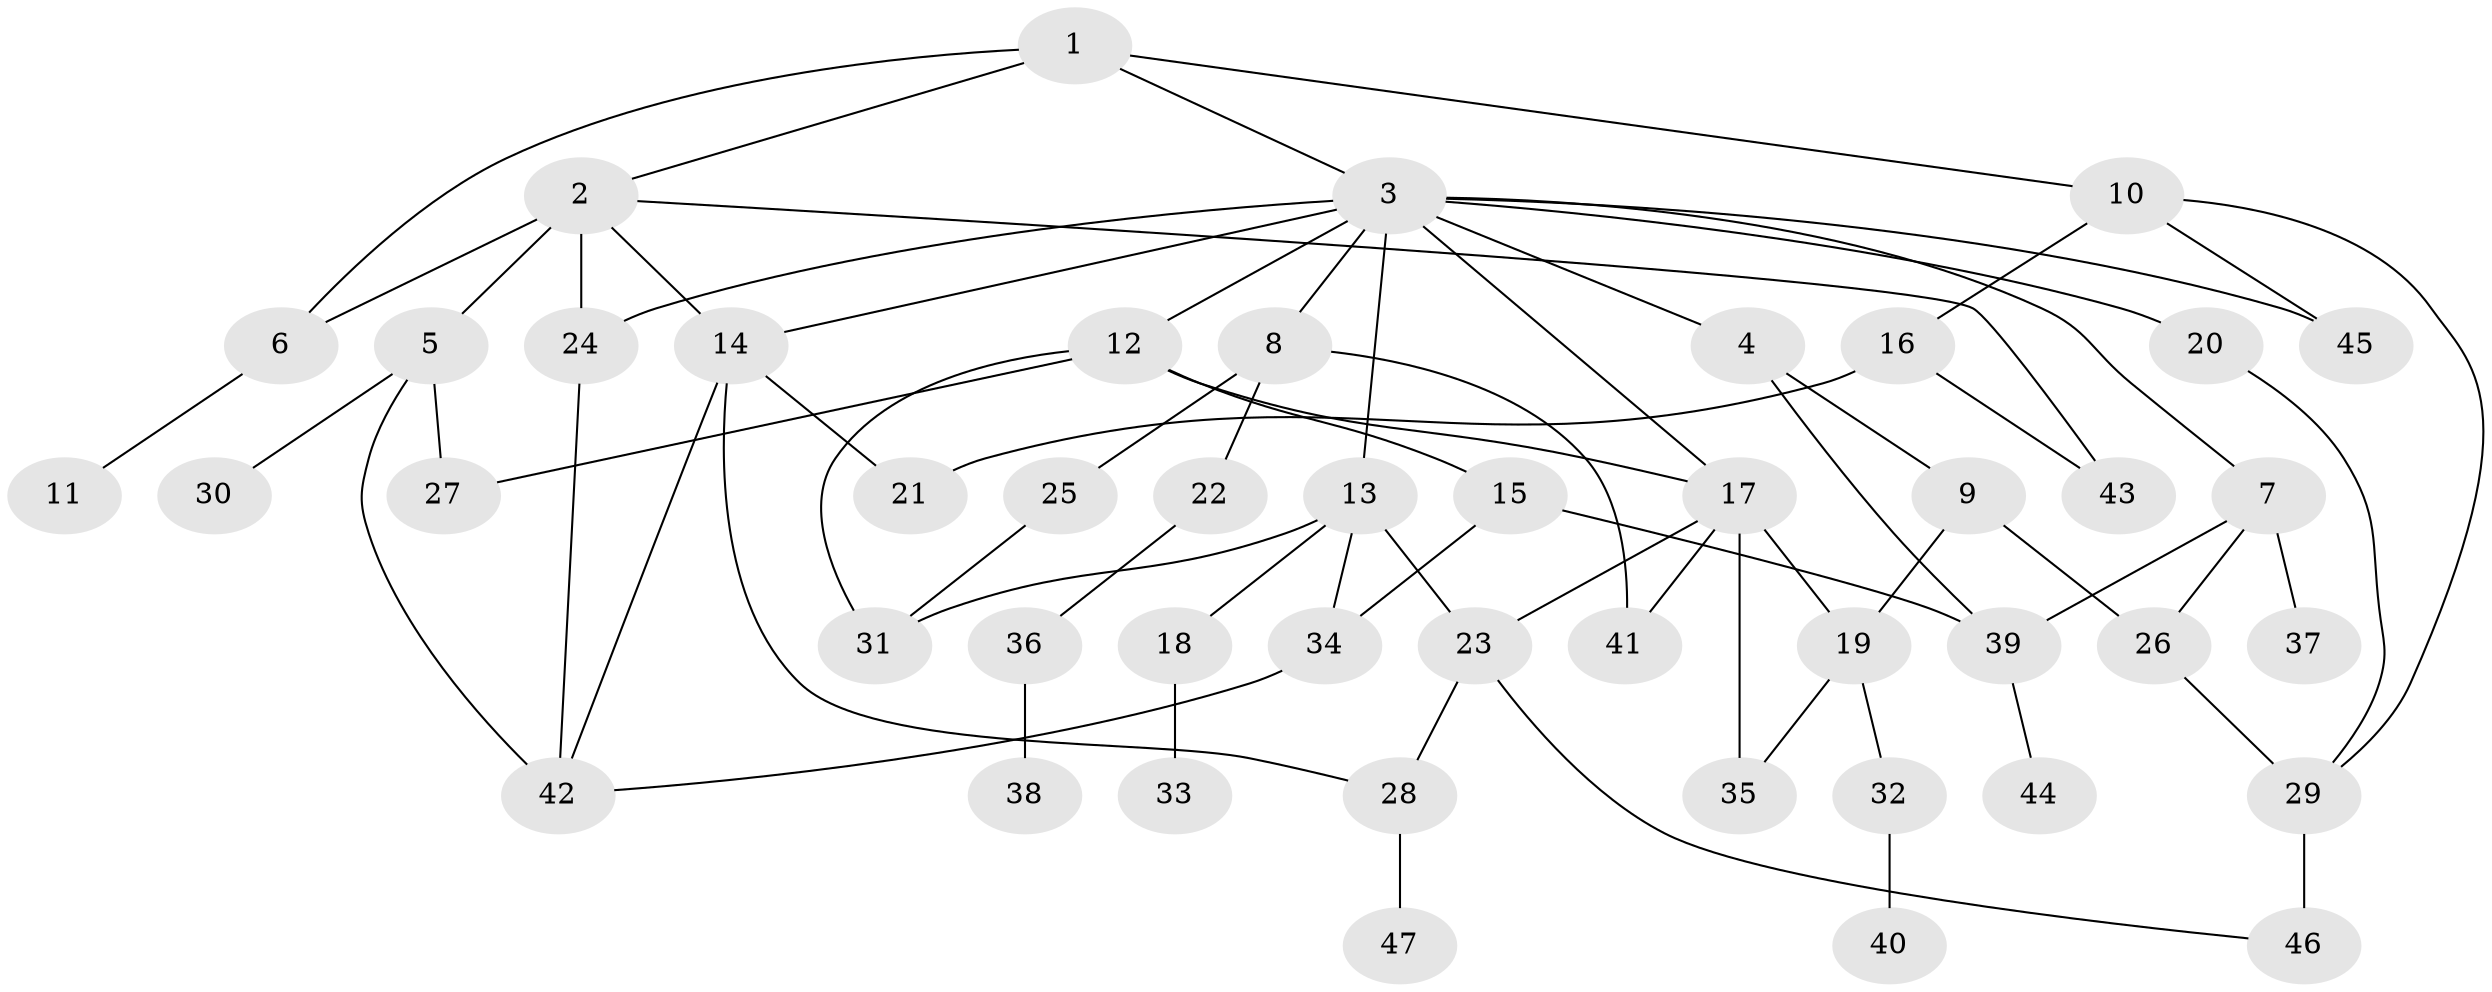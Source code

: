 // original degree distribution, {5: 0.03225806451612903, 3: 0.20430107526881722, 9: 0.010752688172043012, 6: 0.06451612903225806, 2: 0.3118279569892473, 4: 0.08602150537634409, 1: 0.2903225806451613}
// Generated by graph-tools (version 1.1) at 2025/34/03/09/25 02:34:00]
// undirected, 47 vertices, 71 edges
graph export_dot {
graph [start="1"]
  node [color=gray90,style=filled];
  1;
  2;
  3;
  4;
  5;
  6;
  7;
  8;
  9;
  10;
  11;
  12;
  13;
  14;
  15;
  16;
  17;
  18;
  19;
  20;
  21;
  22;
  23;
  24;
  25;
  26;
  27;
  28;
  29;
  30;
  31;
  32;
  33;
  34;
  35;
  36;
  37;
  38;
  39;
  40;
  41;
  42;
  43;
  44;
  45;
  46;
  47;
  1 -- 2 [weight=1.0];
  1 -- 3 [weight=1.0];
  1 -- 6 [weight=1.0];
  1 -- 10 [weight=1.0];
  2 -- 5 [weight=2.0];
  2 -- 6 [weight=1.0];
  2 -- 14 [weight=1.0];
  2 -- 24 [weight=1.0];
  2 -- 43 [weight=1.0];
  3 -- 4 [weight=1.0];
  3 -- 7 [weight=1.0];
  3 -- 8 [weight=1.0];
  3 -- 12 [weight=1.0];
  3 -- 13 [weight=1.0];
  3 -- 14 [weight=1.0];
  3 -- 17 [weight=1.0];
  3 -- 20 [weight=1.0];
  3 -- 24 [weight=1.0];
  3 -- 45 [weight=1.0];
  4 -- 9 [weight=1.0];
  4 -- 39 [weight=1.0];
  5 -- 27 [weight=1.0];
  5 -- 30 [weight=1.0];
  5 -- 42 [weight=1.0];
  6 -- 11 [weight=1.0];
  7 -- 26 [weight=1.0];
  7 -- 37 [weight=2.0];
  7 -- 39 [weight=1.0];
  8 -- 22 [weight=1.0];
  8 -- 25 [weight=1.0];
  8 -- 41 [weight=1.0];
  9 -- 19 [weight=1.0];
  9 -- 26 [weight=1.0];
  10 -- 16 [weight=1.0];
  10 -- 29 [weight=1.0];
  10 -- 45 [weight=1.0];
  12 -- 15 [weight=1.0];
  12 -- 17 [weight=1.0];
  12 -- 27 [weight=1.0];
  12 -- 31 [weight=1.0];
  13 -- 18 [weight=1.0];
  13 -- 23 [weight=1.0];
  13 -- 31 [weight=1.0];
  13 -- 34 [weight=1.0];
  14 -- 21 [weight=1.0];
  14 -- 28 [weight=1.0];
  14 -- 42 [weight=1.0];
  15 -- 34 [weight=1.0];
  15 -- 39 [weight=1.0];
  16 -- 21 [weight=1.0];
  16 -- 43 [weight=1.0];
  17 -- 19 [weight=1.0];
  17 -- 23 [weight=1.0];
  17 -- 35 [weight=1.0];
  17 -- 41 [weight=1.0];
  18 -- 33 [weight=1.0];
  19 -- 32 [weight=1.0];
  19 -- 35 [weight=2.0];
  20 -- 29 [weight=1.0];
  22 -- 36 [weight=1.0];
  23 -- 28 [weight=1.0];
  23 -- 46 [weight=1.0];
  24 -- 42 [weight=2.0];
  25 -- 31 [weight=1.0];
  26 -- 29 [weight=1.0];
  28 -- 47 [weight=1.0];
  29 -- 46 [weight=2.0];
  32 -- 40 [weight=1.0];
  34 -- 42 [weight=1.0];
  36 -- 38 [weight=1.0];
  39 -- 44 [weight=1.0];
}
